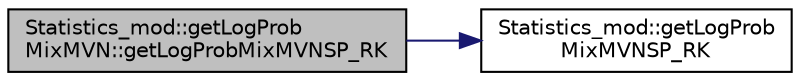 digraph "Statistics_mod::getLogProbMixMVN::getLogProbMixMVNSP_RK"
{
 // LATEX_PDF_SIZE
  edge [fontname="Helvetica",fontsize="10",labelfontname="Helvetica",labelfontsize="10"];
  node [fontname="Helvetica",fontsize="10",shape=record];
  rankdir="LR";
  Node1 [label="Statistics_mod::getLogProb\lMixMVN::getLogProbMixMVNSP_RK",height=0.2,width=0.4,color="black", fillcolor="grey75", style="filled", fontcolor="black",tooltip=" "];
  Node1 -> Node2 [color="midnightblue",fontsize="10",style="solid",fontname="Helvetica"];
  Node2 [label="Statistics_mod::getLogProb\lMixMVNSP_RK",height=0.2,width=0.4,color="black", fillcolor="white", style="filled",URL="$namespaceStatistics__mod.html#a78862302208f94dbea46929ef5b005b5",tooltip=" "];
}
